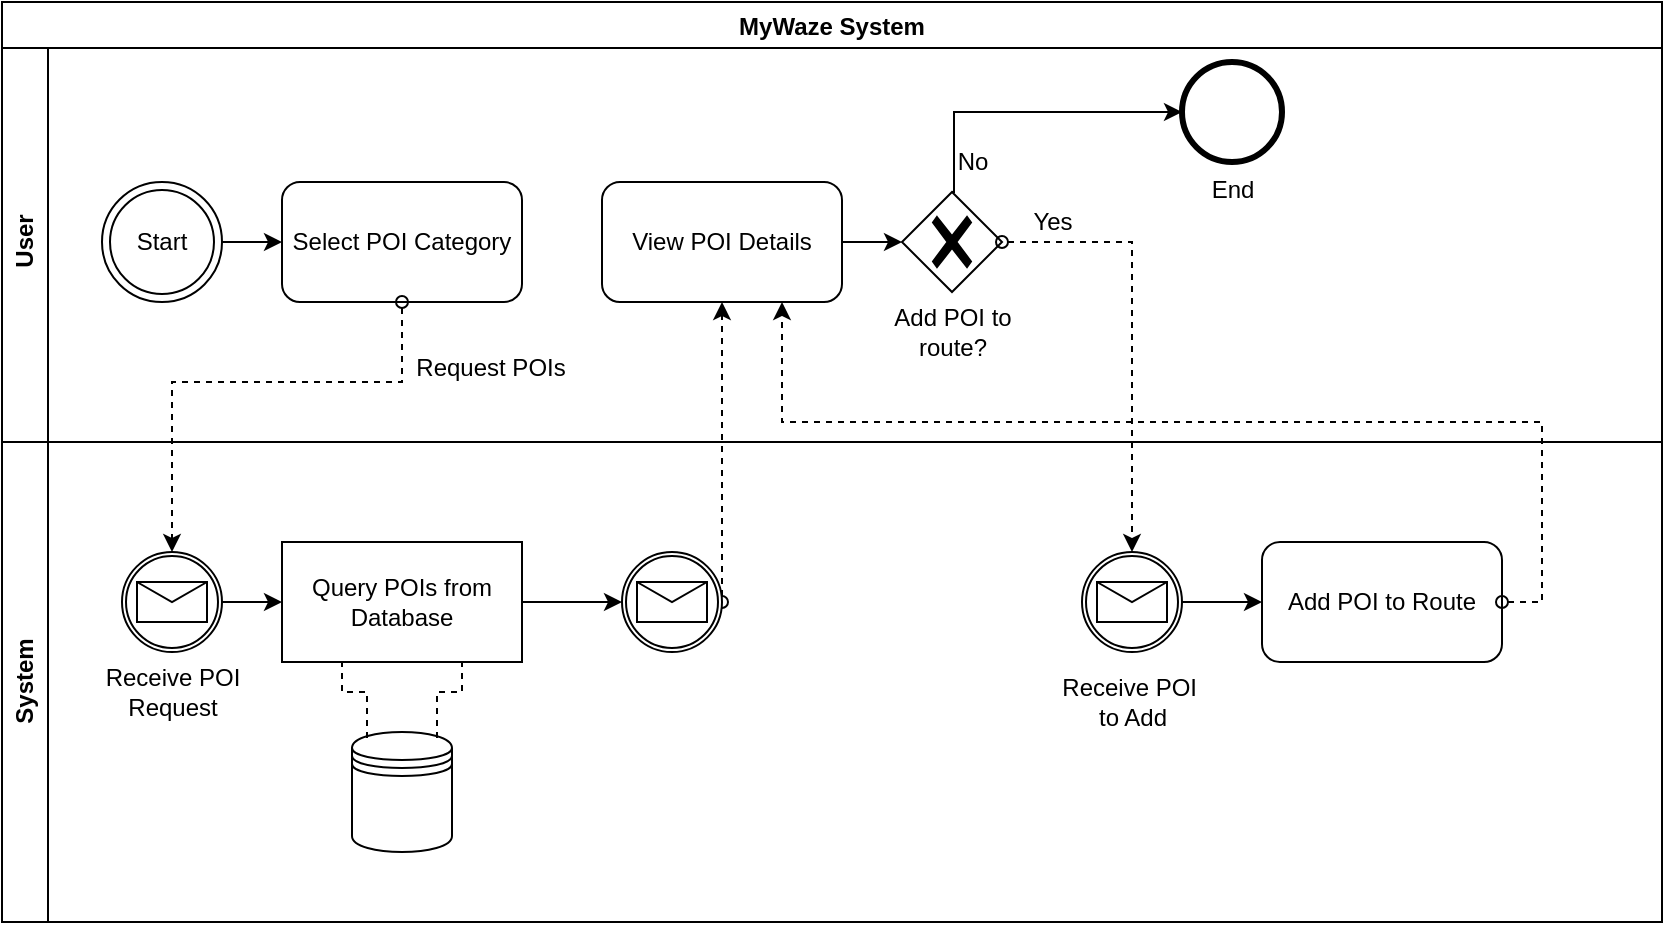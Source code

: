 <mxfile version="26.2.13">
  <diagram name="Page-1" id="z509QsX3Mus9MwCpaaMv">
    <mxGraphModel dx="1042" dy="556" grid="1" gridSize="10" guides="1" tooltips="1" connect="1" arrows="1" fold="1" page="1" pageScale="1" pageWidth="827" pageHeight="1169" math="0" shadow="0">
      <root>
        <mxCell id="0" />
        <mxCell id="1" parent="0" />
        <mxCell id="xNelP79RrL7e5MTFbQCy-1" value="User" style="swimlane;horizontal=0;whiteSpace=wrap;html=1;" vertex="1" parent="1">
          <mxGeometry x="20" y="40" width="830" height="200" as="geometry" />
        </mxCell>
        <mxCell id="xNelP79RrL7e5MTFbQCy-2" value="MyWaze System" style="swimlane;" vertex="1" parent="1">
          <mxGeometry x="20" y="20" width="830" height="460" as="geometry" />
        </mxCell>
        <mxCell id="xNelP79RrL7e5MTFbQCy-3" value="" style="edgeStyle=orthogonalEdgeStyle;rounded=0;orthogonalLoop=1;jettySize=auto;html=1;" edge="1" parent="xNelP79RrL7e5MTFbQCy-2" source="xNelP79RrL7e5MTFbQCy-4" target="xNelP79RrL7e5MTFbQCy-6">
          <mxGeometry relative="1" as="geometry" />
        </mxCell>
        <mxCell id="xNelP79RrL7e5MTFbQCy-4" value="Start" style="ellipse;shape=doubleEllipse;html=1;dashed=0;whiteSpace=wrap;aspect=fixed;" vertex="1" parent="xNelP79RrL7e5MTFbQCy-2">
          <mxGeometry x="50" y="90" width="60" height="60" as="geometry" />
        </mxCell>
        <mxCell id="xNelP79RrL7e5MTFbQCy-6" value="Select POI Category" style="rounded=1;whiteSpace=wrap;html=1;" vertex="1" parent="xNelP79RrL7e5MTFbQCy-2">
          <mxGeometry x="140" y="90" width="120" height="60" as="geometry" />
        </mxCell>
        <mxCell id="xNelP79RrL7e5MTFbQCy-17" style="edgeStyle=orthogonalEdgeStyle;rounded=0;orthogonalLoop=1;jettySize=auto;html=1;exitX=1;exitY=0.5;exitDx=0;exitDy=0;dashed=1;exitPerimeter=0;entryX=0.5;entryY=1;entryDx=0;entryDy=0;startArrow=oval;startFill=0;" edge="1" parent="xNelP79RrL7e5MTFbQCy-2" source="xNelP79RrL7e5MTFbQCy-47" target="xNelP79RrL7e5MTFbQCy-41">
          <mxGeometry relative="1" as="geometry">
            <Array as="points">
              <mxPoint x="360" y="260" />
              <mxPoint x="360" y="260" />
            </Array>
          </mxGeometry>
        </mxCell>
        <mxCell id="xNelP79RrL7e5MTFbQCy-23" value="" style="points=[[0.25,0.25,0],[0.5,0,0],[0.75,0.25,0],[1,0.5,0],[0.75,0.75,0],[0.5,1,0],[0.25,0.75,0],[0,0.5,0]];shape=mxgraph.bpmn.gateway2;html=1;verticalLabelPosition=bottom;labelBackgroundColor=#ffffff;verticalAlign=top;align=center;perimeter=rhombusPerimeter;outlineConnect=0;outline=none;symbol=none;gwType=exclusive;" vertex="1" parent="xNelP79RrL7e5MTFbQCy-2">
          <mxGeometry x="450" y="95" width="50" height="50" as="geometry" />
        </mxCell>
        <mxCell id="xNelP79RrL7e5MTFbQCy-24" value="Yes" style="text;html=1;align=center;verticalAlign=middle;resizable=0;points=[];autosize=1;strokeColor=none;fillColor=none;" vertex="1" parent="xNelP79RrL7e5MTFbQCy-2">
          <mxGeometry x="505" y="95" width="40" height="30" as="geometry" />
        </mxCell>
        <mxCell id="xNelP79RrL7e5MTFbQCy-25" value="No" style="text;html=1;align=center;verticalAlign=middle;resizable=0;points=[];autosize=1;strokeColor=none;fillColor=none;" vertex="1" parent="xNelP79RrL7e5MTFbQCy-2">
          <mxGeometry x="465" y="65" width="40" height="30" as="geometry" />
        </mxCell>
        <mxCell id="xNelP79RrL7e5MTFbQCy-26" value="" style="points=[[0.145,0.145,0],[0.5,0,0],[0.855,0.145,0],[1,0.5,0],[0.855,0.855,0],[0.5,1,0],[0.145,0.855,0],[0,0.5,0]];shape=mxgraph.bpmn.event;html=1;verticalLabelPosition=bottom;labelBackgroundColor=#ffffff;verticalAlign=top;align=center;perimeter=ellipsePerimeter;outlineConnect=0;aspect=fixed;outline=catching;symbol=message;" vertex="1" parent="xNelP79RrL7e5MTFbQCy-2">
          <mxGeometry x="60" y="275" width="50" height="50" as="geometry" />
        </mxCell>
        <mxCell id="xNelP79RrL7e5MTFbQCy-27" value="Receive POI&lt;div&gt;Request&lt;/div&gt;" style="text;html=1;align=center;verticalAlign=middle;resizable=0;points=[];autosize=1;strokeColor=none;fillColor=none;" vertex="1" parent="xNelP79RrL7e5MTFbQCy-2">
          <mxGeometry x="40" y="325" width="90" height="40" as="geometry" />
        </mxCell>
        <mxCell id="xNelP79RrL7e5MTFbQCy-28" value="" style="edgeStyle=orthogonalEdgeStyle;rounded=0;orthogonalLoop=1;jettySize=auto;html=1;entryX=0;entryY=0.5;entryDx=0;entryDy=0;entryPerimeter=0;" edge="1" parent="xNelP79RrL7e5MTFbQCy-2" source="xNelP79RrL7e5MTFbQCy-29" target="xNelP79RrL7e5MTFbQCy-47">
          <mxGeometry relative="1" as="geometry">
            <mxPoint x="294" y="300" as="targetPoint" />
          </mxGeometry>
        </mxCell>
        <mxCell id="xNelP79RrL7e5MTFbQCy-29" value="Query POIs from Database" style="points=[[0.25,0,0],[0.5,0,0],[0.75,0,0],[1,0.25,0],[1,0.5,0],[1,0.75,0],[0.75,1,0],[0.5,1,0],[0.25,1,0],[0,0.75,0],[0,0.5,0],[0,0.25,0]];shape=mxgraph.bpmn.task2;whiteSpace=wrap;rectStyle=rounded;size=10;html=1;container=1;expand=0;collapsible=0;taskMarker=service;" vertex="1" parent="xNelP79RrL7e5MTFbQCy-2">
          <mxGeometry x="140" y="270" width="120" height="60" as="geometry" />
        </mxCell>
        <mxCell id="xNelP79RrL7e5MTFbQCy-30" style="edgeStyle=orthogonalEdgeStyle;rounded=0;orthogonalLoop=1;jettySize=auto;html=1;entryX=0;entryY=0.5;entryDx=0;entryDy=0;entryPerimeter=0;" edge="1" parent="xNelP79RrL7e5MTFbQCy-2" source="xNelP79RrL7e5MTFbQCy-26" target="xNelP79RrL7e5MTFbQCy-29">
          <mxGeometry relative="1" as="geometry" />
        </mxCell>
        <mxCell id="xNelP79RrL7e5MTFbQCy-31" value="" style="shape=datastore;whiteSpace=wrap;html=1;" vertex="1" parent="xNelP79RrL7e5MTFbQCy-2">
          <mxGeometry x="175" y="365" width="50" height="60" as="geometry" />
        </mxCell>
        <mxCell id="xNelP79RrL7e5MTFbQCy-32" value="" style="edgeStyle=orthogonalEdgeStyle;rounded=0;orthogonalLoop=1;jettySize=auto;html=1;entryX=0.25;entryY=1;entryDx=0;entryDy=0;entryPerimeter=0;exitX=0.15;exitY=0.05;exitDx=0;exitDy=0;dashed=1;endArrow=none;startFill=0;exitPerimeter=0;" edge="1" parent="xNelP79RrL7e5MTFbQCy-2" source="xNelP79RrL7e5MTFbQCy-31" target="xNelP79RrL7e5MTFbQCy-29">
          <mxGeometry relative="1" as="geometry">
            <mxPoint x="175" y="388" as="sourcePoint" />
            <mxPoint x="150" y="330" as="targetPoint" />
          </mxGeometry>
        </mxCell>
        <mxCell id="xNelP79RrL7e5MTFbQCy-33" value="" style="edgeStyle=orthogonalEdgeStyle;rounded=0;orthogonalLoop=1;jettySize=auto;html=1;entryX=0.75;entryY=1;entryDx=0;entryDy=0;entryPerimeter=0;exitX=0.85;exitY=0.05;exitDx=0;exitDy=0;dashed=1;endArrow=none;startFill=0;exitPerimeter=0;" edge="1" parent="xNelP79RrL7e5MTFbQCy-2" source="xNelP79RrL7e5MTFbQCy-31" target="xNelP79RrL7e5MTFbQCy-29">
          <mxGeometry relative="1" as="geometry">
            <mxPoint x="250" y="369.5" as="sourcePoint" />
            <mxPoint x="237" y="331.5" as="targetPoint" />
          </mxGeometry>
        </mxCell>
        <mxCell id="xNelP79RrL7e5MTFbQCy-36" value="Add POI to&lt;div&gt;route?&lt;/div&gt;" style="text;html=1;align=center;verticalAlign=middle;resizable=0;points=[];autosize=1;strokeColor=none;fillColor=none;" vertex="1" parent="xNelP79RrL7e5MTFbQCy-2">
          <mxGeometry x="435" y="145" width="80" height="40" as="geometry" />
        </mxCell>
        <mxCell id="xNelP79RrL7e5MTFbQCy-38" style="edgeStyle=orthogonalEdgeStyle;rounded=0;orthogonalLoop=1;jettySize=auto;html=1;entryX=0.5;entryY=0;entryDx=0;entryDy=0;entryPerimeter=0;exitX=0.5;exitY=1;exitDx=0;exitDy=0;dashed=1;startArrow=oval;startFill=0;" edge="1" parent="xNelP79RrL7e5MTFbQCy-2" source="xNelP79RrL7e5MTFbQCy-6" target="xNelP79RrL7e5MTFbQCy-26">
          <mxGeometry relative="1" as="geometry">
            <Array as="points">
              <mxPoint x="200" y="190" />
              <mxPoint x="85" y="190" />
            </Array>
            <mxPoint x="364" y="150" as="sourcePoint" />
          </mxGeometry>
        </mxCell>
        <mxCell id="xNelP79RrL7e5MTFbQCy-39" value="System" style="swimlane;horizontal=0;whiteSpace=wrap;html=1;startSize=23;" vertex="1" parent="xNelP79RrL7e5MTFbQCy-2">
          <mxGeometry y="220" width="830" height="240" as="geometry">
            <mxRectangle x="80" y="240" width="40" height="50" as="alternateBounds" />
          </mxGeometry>
        </mxCell>
        <mxCell id="xNelP79RrL7e5MTFbQCy-47" value="" style="points=[[0.145,0.145,0],[0.5,0,0],[0.855,0.145,0],[1,0.5,0],[0.855,0.855,0],[0.5,1,0],[0.145,0.855,0],[0,0.5,0]];shape=mxgraph.bpmn.event;html=1;verticalLabelPosition=bottom;labelBackgroundColor=#ffffff;verticalAlign=top;align=center;perimeter=ellipsePerimeter;outlineConnect=0;aspect=fixed;outline=catching;symbol=message;" vertex="1" parent="xNelP79RrL7e5MTFbQCy-39">
          <mxGeometry x="310" y="55" width="50" height="50" as="geometry" />
        </mxCell>
        <mxCell id="xNelP79RrL7e5MTFbQCy-18" value="Add POI to Route" style="rounded=1;whiteSpace=wrap;html=1;" vertex="1" parent="xNelP79RrL7e5MTFbQCy-39">
          <mxGeometry x="630" y="50" width="120" height="60" as="geometry" />
        </mxCell>
        <mxCell id="xNelP79RrL7e5MTFbQCy-49" value="" style="edgeStyle=orthogonalEdgeStyle;rounded=0;orthogonalLoop=1;jettySize=auto;html=1;" edge="1" parent="xNelP79RrL7e5MTFbQCy-39" source="xNelP79RrL7e5MTFbQCy-48" target="xNelP79RrL7e5MTFbQCy-18">
          <mxGeometry relative="1" as="geometry" />
        </mxCell>
        <mxCell id="xNelP79RrL7e5MTFbQCy-48" value="" style="points=[[0.145,0.145,0],[0.5,0,0],[0.855,0.145,0],[1,0.5,0],[0.855,0.855,0],[0.5,1,0],[0.145,0.855,0],[0,0.5,0]];shape=mxgraph.bpmn.event;html=1;verticalLabelPosition=bottom;labelBackgroundColor=#ffffff;verticalAlign=top;align=center;perimeter=ellipsePerimeter;outlineConnect=0;aspect=fixed;outline=catching;symbol=message;" vertex="1" parent="xNelP79RrL7e5MTFbQCy-39">
          <mxGeometry x="540" y="55" width="50" height="50" as="geometry" />
        </mxCell>
        <mxCell id="xNelP79RrL7e5MTFbQCy-51" value="Receive POI&amp;nbsp;&lt;div&gt;to Add&lt;/div&gt;" style="text;html=1;align=center;verticalAlign=middle;resizable=0;points=[];autosize=1;strokeColor=none;fillColor=none;" vertex="1" parent="xNelP79RrL7e5MTFbQCy-39">
          <mxGeometry x="520" y="110" width="90" height="40" as="geometry" />
        </mxCell>
        <mxCell id="xNelP79RrL7e5MTFbQCy-40" value="Request POIs" style="text;html=1;align=center;verticalAlign=middle;resizable=0;points=[];autosize=1;strokeColor=none;fillColor=none;" vertex="1" parent="xNelP79RrL7e5MTFbQCy-2">
          <mxGeometry x="194" y="168" width="100" height="30" as="geometry" />
        </mxCell>
        <mxCell id="xNelP79RrL7e5MTFbQCy-41" value="View POI Details" style="rounded=1;whiteSpace=wrap;html=1;" vertex="1" parent="xNelP79RrL7e5MTFbQCy-2">
          <mxGeometry x="300" y="90" width="120" height="60" as="geometry" />
        </mxCell>
        <mxCell id="xNelP79RrL7e5MTFbQCy-44" style="edgeStyle=orthogonalEdgeStyle;rounded=0;orthogonalLoop=1;jettySize=auto;html=1;entryX=0;entryY=0.5;entryDx=0;entryDy=0;entryPerimeter=0;" edge="1" parent="xNelP79RrL7e5MTFbQCy-2" source="xNelP79RrL7e5MTFbQCy-41" target="xNelP79RrL7e5MTFbQCy-23">
          <mxGeometry relative="1" as="geometry" />
        </mxCell>
        <mxCell id="xNelP79RrL7e5MTFbQCy-45" value="End" style="points=[[0.145,0.145,0],[0.5,0,0],[0.855,0.145,0],[1,0.5,0],[0.855,0.855,0],[0.5,1,0],[0.145,0.855,0],[0,0.5,0]];shape=mxgraph.bpmn.event;html=1;verticalLabelPosition=bottom;labelBackgroundColor=#ffffff;verticalAlign=top;align=center;perimeter=ellipsePerimeter;outlineConnect=0;aspect=fixed;outline=end;symbol=terminate2;" vertex="1" parent="xNelP79RrL7e5MTFbQCy-2">
          <mxGeometry x="590" y="30" width="50" height="50" as="geometry" />
        </mxCell>
        <mxCell id="xNelP79RrL7e5MTFbQCy-46" style="edgeStyle=orthogonalEdgeStyle;rounded=0;orthogonalLoop=1;jettySize=auto;html=1;entryX=0;entryY=0.5;entryDx=0;entryDy=0;entryPerimeter=0;exitX=0.5;exitY=0;exitDx=0;exitDy=0;exitPerimeter=0;" edge="1" parent="xNelP79RrL7e5MTFbQCy-2" source="xNelP79RrL7e5MTFbQCy-23" target="xNelP79RrL7e5MTFbQCy-45">
          <mxGeometry relative="1" as="geometry">
            <Array as="points">
              <mxPoint x="476" y="95" />
              <mxPoint x="476" y="55" />
            </Array>
          </mxGeometry>
        </mxCell>
        <mxCell id="xNelP79RrL7e5MTFbQCy-50" style="edgeStyle=orthogonalEdgeStyle;rounded=0;orthogonalLoop=1;jettySize=auto;html=1;exitX=1;exitY=0.5;exitDx=0;exitDy=0;exitPerimeter=0;entryX=0.5;entryY=0;entryDx=0;entryDy=0;entryPerimeter=0;dashed=1;startArrow=oval;startFill=0;" edge="1" parent="xNelP79RrL7e5MTFbQCy-2" source="xNelP79RrL7e5MTFbQCy-23" target="xNelP79RrL7e5MTFbQCy-48">
          <mxGeometry relative="1" as="geometry" />
        </mxCell>
        <mxCell id="xNelP79RrL7e5MTFbQCy-55" style="edgeStyle=orthogonalEdgeStyle;rounded=0;orthogonalLoop=1;jettySize=auto;html=1;entryX=0.75;entryY=1;entryDx=0;entryDy=0;exitX=1;exitY=0.5;exitDx=0;exitDy=0;dashed=1;startArrow=oval;startFill=0;" edge="1" parent="xNelP79RrL7e5MTFbQCy-2" source="xNelP79RrL7e5MTFbQCy-18" target="xNelP79RrL7e5MTFbQCy-41">
          <mxGeometry relative="1" as="geometry" />
        </mxCell>
      </root>
    </mxGraphModel>
  </diagram>
</mxfile>

